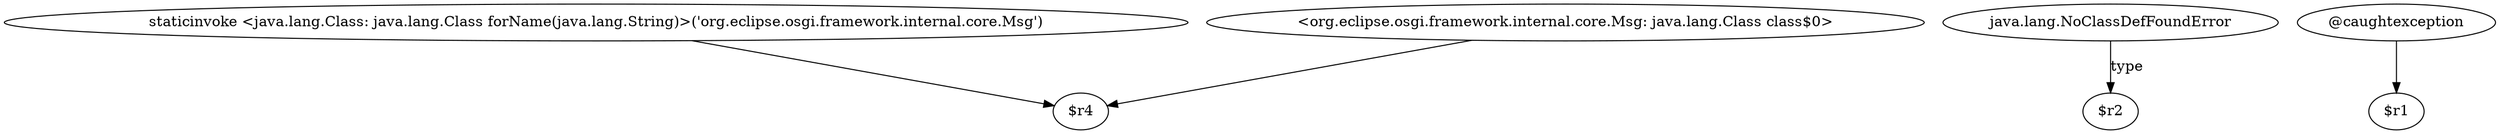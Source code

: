 digraph g {
0[label="staticinvoke <java.lang.Class: java.lang.Class forName(java.lang.String)>('org.eclipse.osgi.framework.internal.core.Msg')"]
1[label="$r4"]
0->1[label=""]
2[label="java.lang.NoClassDefFoundError"]
3[label="$r2"]
2->3[label="type"]
4[label="<org.eclipse.osgi.framework.internal.core.Msg: java.lang.Class class$0>"]
4->1[label=""]
5[label="@caughtexception"]
6[label="$r1"]
5->6[label=""]
}